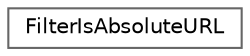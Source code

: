 digraph "Graphical Class Hierarchy"
{
 // INTERACTIVE_SVG=YES
 // LATEX_PDF_SIZE
  bgcolor="transparent";
  edge [fontname=Helvetica,fontsize=10,labelfontname=Helvetica,labelfontsize=10];
  node [fontname=Helvetica,fontsize=10,shape=box,height=0.2,width=0.4];
  rankdir="LR";
  Node0 [id="Node000000",label="FilterIsAbsoluteURL",height=0.2,width=0.4,color="grey40", fillcolor="white", style="filled",URL="$dd/d3f/class_filter_is_absolute_u_r_l.html",tooltip="The implementation of the \"isRelativeURL\" filter."];
}

